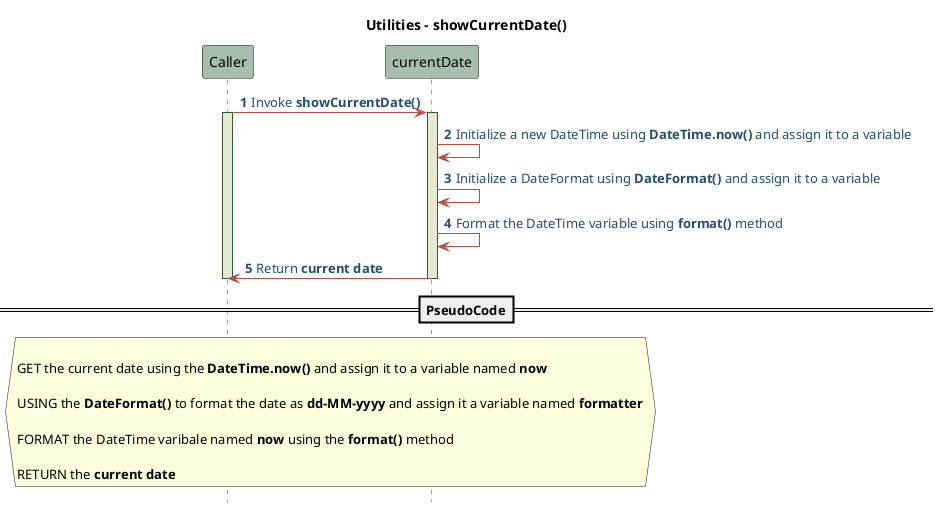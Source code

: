 @startuml Utilities-Sequence-Pseudo

!define POSITIVERESPONSE 90EE90
!define NEGATIVEERESPONSE EFBBBB
!define NUETRALRESPONSE F2DC79

skinparam sequence{
    ParticipantBackgroundColor #A7BEAE
    LifeLineBackgroundColor #E7E8D1
    LifeLineBorderColor #2C5F2D
    ActorBackgroundColor #FC766AFF
    ActorBorderColor #FC766AFF
    ArrowColor #B85042
    ArrowFontColor #234E70
}

title   **Utilities - showCurrentDate()**
autonumber 1
hide footbox
Caller -> currentDate: Invoke **showCurrentDate()**
activate Caller
activate currentDate
currentDate -> currentDate: Initialize a new DateTime using **DateTime.now()** and assign it to a variable
currentDate -> currentDate: Initialize a DateFormat using **DateFormat()** and assign it to a variable
currentDate -> currentDate: Format the DateTime variable using **format()** method
currentDate -> Caller: Return **current date**
deactivate Caller
deactivate currentDate

==PseudoCode==
hnote across

GET the current date using the **DateTime.now()** and assign it to a variable named **now**

USING the **DateFormat()** to format the date as **dd-MM-yyyy** and assign it a variable named **formatter**

FORMAT the DateTime varibale named **now** using the **format()** method

RETURN the **current date**
end note
@enduml